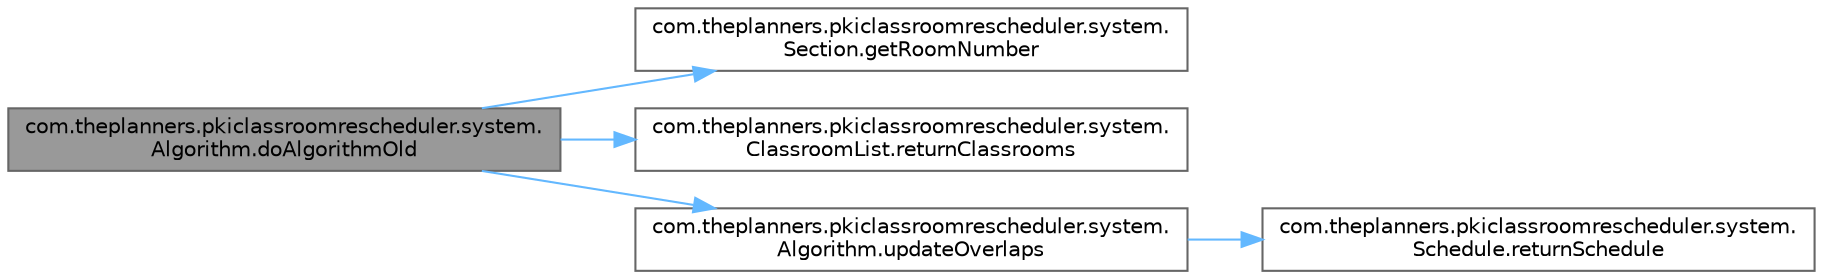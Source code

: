 digraph "com.theplanners.pkiclassroomrescheduler.system.Algorithm.doAlgorithmOld"
{
 // LATEX_PDF_SIZE
  bgcolor="transparent";
  edge [fontname=Helvetica,fontsize=10,labelfontname=Helvetica,labelfontsize=10];
  node [fontname=Helvetica,fontsize=10,shape=box,height=0.2,width=0.4];
  rankdir="LR";
  Node1 [id="Node000001",label="com.theplanners.pkiclassroomrescheduler.system.\lAlgorithm.doAlgorithmOld",height=0.2,width=0.4,color="gray40", fillcolor="grey60", style="filled", fontcolor="black",tooltip=" "];
  Node1 -> Node2 [id="edge5_Node000001_Node000002",color="steelblue1",style="solid",tooltip=" "];
  Node2 [id="Node000002",label="com.theplanners.pkiclassroomrescheduler.system.\lSection.getRoomNumber",height=0.2,width=0.4,color="grey40", fillcolor="white", style="filled",URL="$classcom_1_1theplanners_1_1pkiclassroomrescheduler_1_1system_1_1_section.html#ab20e5dc40521c0765f1cf16ae130ddb3",tooltip=" "];
  Node1 -> Node3 [id="edge6_Node000001_Node000003",color="steelblue1",style="solid",tooltip=" "];
  Node3 [id="Node000003",label="com.theplanners.pkiclassroomrescheduler.system.\lClassroomList.returnClassrooms",height=0.2,width=0.4,color="grey40", fillcolor="white", style="filled",URL="$classcom_1_1theplanners_1_1pkiclassroomrescheduler_1_1system_1_1_classroom_list.html#ac5dfb0544ba7e33dd9f8b6b4e5a3463e",tooltip=" "];
  Node1 -> Node4 [id="edge7_Node000001_Node000004",color="steelblue1",style="solid",tooltip=" "];
  Node4 [id="Node000004",label="com.theplanners.pkiclassroomrescheduler.system.\lAlgorithm.updateOverlaps",height=0.2,width=0.4,color="grey40", fillcolor="white", style="filled",URL="$classcom_1_1theplanners_1_1pkiclassroomrescheduler_1_1system_1_1_algorithm.html#a84251175b075dc29a63810885c4223a0",tooltip=" "];
  Node4 -> Node5 [id="edge8_Node000004_Node000005",color="steelblue1",style="solid",tooltip=" "];
  Node5 [id="Node000005",label="com.theplanners.pkiclassroomrescheduler.system.\lSchedule.returnSchedule",height=0.2,width=0.4,color="grey40", fillcolor="white", style="filled",URL="$classcom_1_1theplanners_1_1pkiclassroomrescheduler_1_1system_1_1_schedule.html#af032e9686e785af13f14a993bc7d1d3d",tooltip=" "];
}
